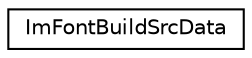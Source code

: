 digraph "Graphical Class Hierarchy"
{
  edge [fontname="Helvetica",fontsize="10",labelfontname="Helvetica",labelfontsize="10"];
  node [fontname="Helvetica",fontsize="10",shape=record];
  rankdir="LR";
  Node0 [label="ImFontBuildSrcData",height=0.2,width=0.4,color="black", fillcolor="white", style="filled",URL="$structImFontBuildSrcData.html"];
}
